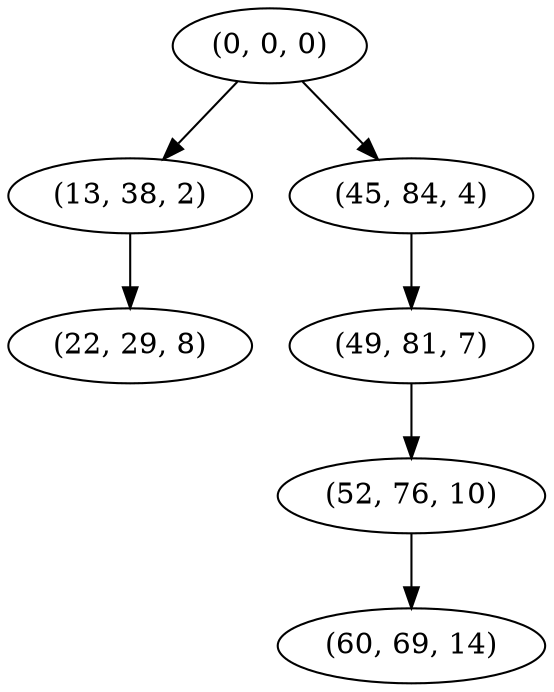 digraph tree {
    "(0, 0, 0)";
    "(13, 38, 2)";
    "(22, 29, 8)";
    "(45, 84, 4)";
    "(49, 81, 7)";
    "(52, 76, 10)";
    "(60, 69, 14)";
    "(0, 0, 0)" -> "(13, 38, 2)";
    "(0, 0, 0)" -> "(45, 84, 4)";
    "(13, 38, 2)" -> "(22, 29, 8)";
    "(45, 84, 4)" -> "(49, 81, 7)";
    "(49, 81, 7)" -> "(52, 76, 10)";
    "(52, 76, 10)" -> "(60, 69, 14)";
}
